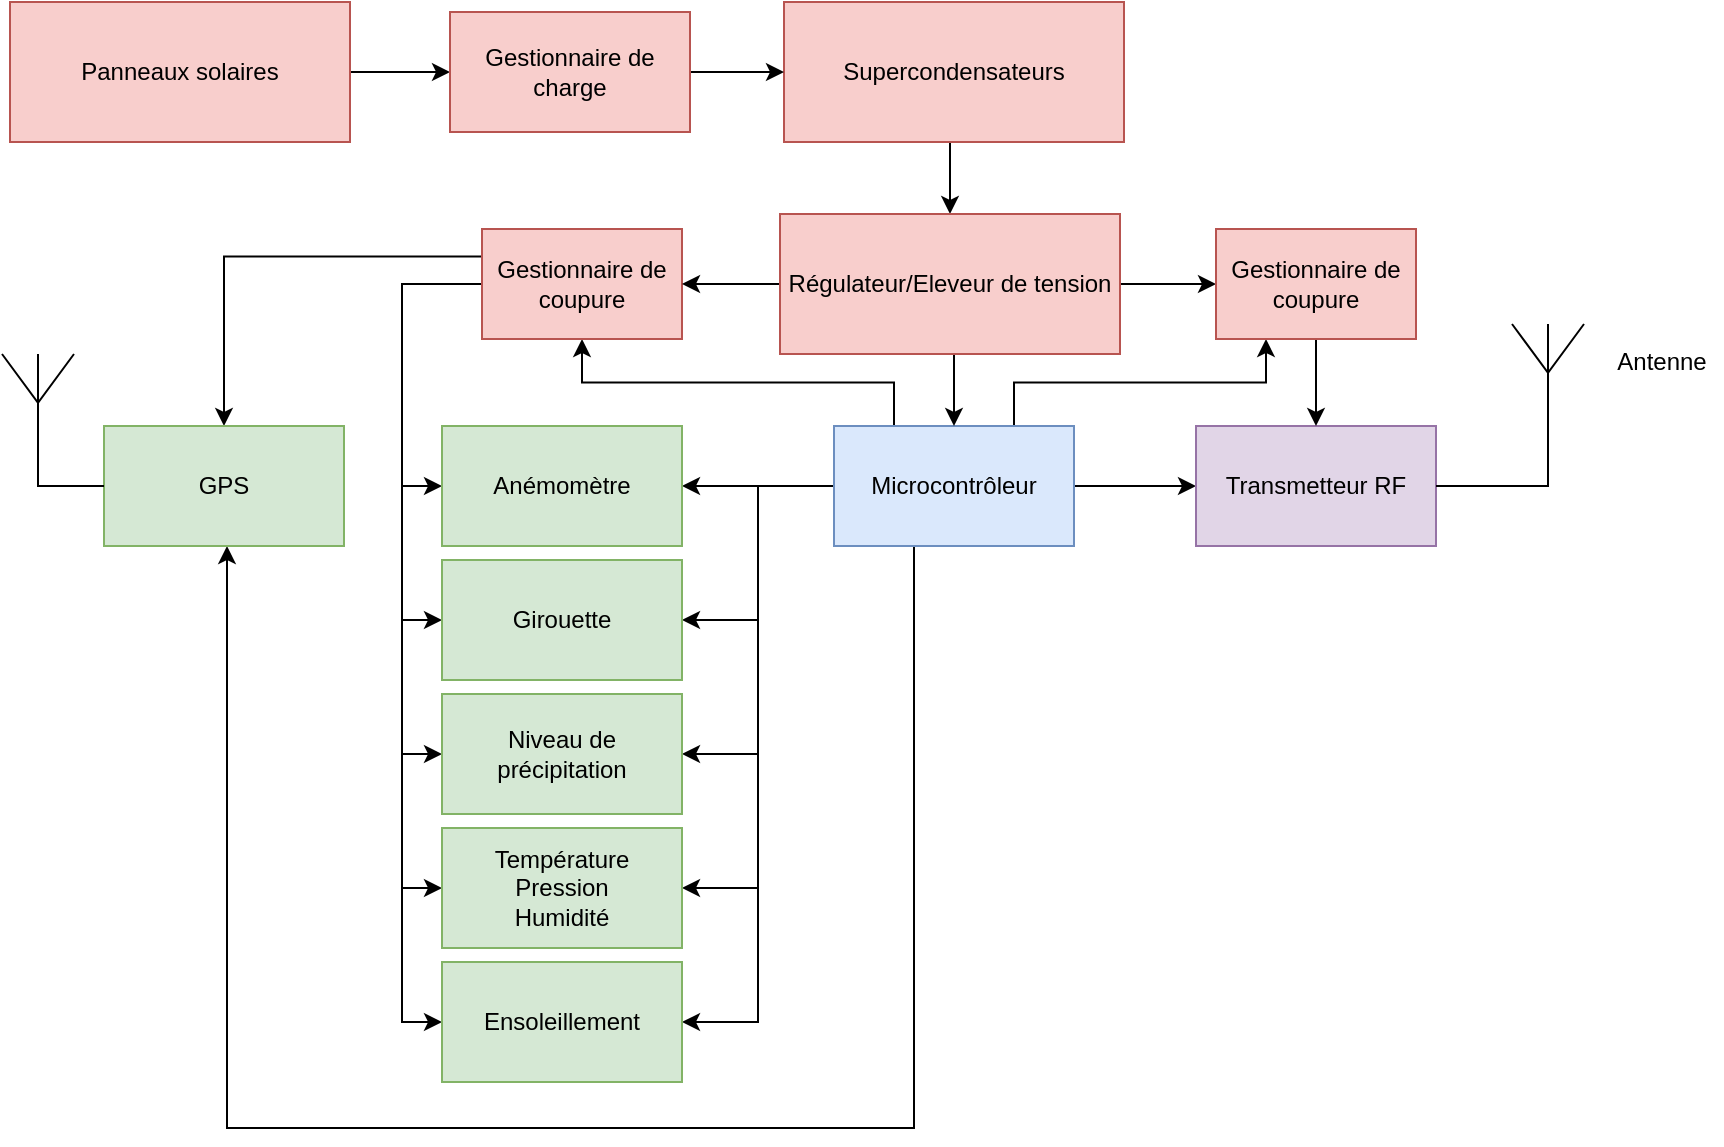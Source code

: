 <mxfile version="22.0.2" type="device">
  <diagram name="Page-1" id="cbJ2fNdvModP0ex7HLyP">
    <mxGraphModel dx="1147" dy="646" grid="0" gridSize="10" guides="1" tooltips="1" connect="1" arrows="1" fold="1" page="0" pageScale="1" pageWidth="827" pageHeight="1169" math="0" shadow="0">
      <root>
        <mxCell id="0" />
        <mxCell id="1" parent="0" />
        <mxCell id="bFCrCETWUjL7golGVsLb-30" style="edgeStyle=orthogonalEdgeStyle;rounded=0;orthogonalLoop=1;jettySize=auto;html=1;exitX=0.5;exitY=1;exitDx=0;exitDy=0;entryX=0.5;entryY=0;entryDx=0;entryDy=0;" parent="1" source="bFCrCETWUjL7golGVsLb-1" target="bFCrCETWUjL7golGVsLb-26" edge="1">
          <mxGeometry relative="1" as="geometry" />
        </mxCell>
        <mxCell id="bFCrCETWUjL7golGVsLb-1" value="Supercondensateurs" style="rounded=0;whiteSpace=wrap;html=1;fillColor=#f8cecc;strokeColor=#b85450;" parent="1" vertex="1">
          <mxGeometry x="447" y="70" width="170" height="70" as="geometry" />
        </mxCell>
        <mxCell id="bFCrCETWUjL7golGVsLb-4" style="edgeStyle=orthogonalEdgeStyle;rounded=0;orthogonalLoop=1;jettySize=auto;html=1;exitX=1;exitY=0.5;exitDx=0;exitDy=0;entryX=0;entryY=0.5;entryDx=0;entryDy=0;" parent="1" source="bFCrCETWUjL7golGVsLb-2" target="bFCrCETWUjL7golGVsLb-3" edge="1">
          <mxGeometry relative="1" as="geometry" />
        </mxCell>
        <mxCell id="bFCrCETWUjL7golGVsLb-2" value="Panneaux solaires" style="rounded=0;whiteSpace=wrap;html=1;fillColor=#f8cecc;strokeColor=#b85450;" parent="1" vertex="1">
          <mxGeometry x="60" y="70" width="170" height="70" as="geometry" />
        </mxCell>
        <mxCell id="bFCrCETWUjL7golGVsLb-5" style="edgeStyle=orthogonalEdgeStyle;rounded=0;orthogonalLoop=1;jettySize=auto;html=1;exitX=1;exitY=0.5;exitDx=0;exitDy=0;entryX=0;entryY=0.5;entryDx=0;entryDy=0;" parent="1" source="bFCrCETWUjL7golGVsLb-3" target="bFCrCETWUjL7golGVsLb-1" edge="1">
          <mxGeometry relative="1" as="geometry" />
        </mxCell>
        <mxCell id="bFCrCETWUjL7golGVsLb-3" value="Gestionnaire de charge" style="rounded=0;whiteSpace=wrap;html=1;fillColor=#f8cecc;strokeColor=#b85450;" parent="1" vertex="1">
          <mxGeometry x="280" y="75" width="120" height="60" as="geometry" />
        </mxCell>
        <mxCell id="bFCrCETWUjL7golGVsLb-22" style="edgeStyle=orthogonalEdgeStyle;rounded=0;orthogonalLoop=1;jettySize=auto;html=1;exitX=0;exitY=0.5;exitDx=0;exitDy=0;entryX=1;entryY=0.5;entryDx=0;entryDy=0;" parent="1" source="bFCrCETWUjL7golGVsLb-6" target="bFCrCETWUjL7golGVsLb-10" edge="1">
          <mxGeometry relative="1" as="geometry" />
        </mxCell>
        <mxCell id="bFCrCETWUjL7golGVsLb-23" style="edgeStyle=orthogonalEdgeStyle;rounded=0;orthogonalLoop=1;jettySize=auto;html=1;exitX=0;exitY=0.5;exitDx=0;exitDy=0;entryX=1;entryY=0.5;entryDx=0;entryDy=0;" parent="1" source="bFCrCETWUjL7golGVsLb-6" target="bFCrCETWUjL7golGVsLb-14" edge="1">
          <mxGeometry relative="1" as="geometry" />
        </mxCell>
        <mxCell id="bFCrCETWUjL7golGVsLb-24" style="edgeStyle=orthogonalEdgeStyle;rounded=0;orthogonalLoop=1;jettySize=auto;html=1;exitX=0;exitY=0.5;exitDx=0;exitDy=0;entryX=1;entryY=0.5;entryDx=0;entryDy=0;" parent="1" source="bFCrCETWUjL7golGVsLb-6" target="bFCrCETWUjL7golGVsLb-15" edge="1">
          <mxGeometry relative="1" as="geometry" />
        </mxCell>
        <mxCell id="bFCrCETWUjL7golGVsLb-25" style="edgeStyle=orthogonalEdgeStyle;rounded=0;orthogonalLoop=1;jettySize=auto;html=1;exitX=0;exitY=0.5;exitDx=0;exitDy=0;entryX=1;entryY=0.5;entryDx=0;entryDy=0;" parent="1" source="bFCrCETWUjL7golGVsLb-6" target="bFCrCETWUjL7golGVsLb-16" edge="1">
          <mxGeometry relative="1" as="geometry" />
        </mxCell>
        <mxCell id="bFCrCETWUjL7golGVsLb-28" style="edgeStyle=orthogonalEdgeStyle;rounded=0;orthogonalLoop=1;jettySize=auto;html=1;exitX=0.25;exitY=0;exitDx=0;exitDy=0;entryX=0.5;entryY=1;entryDx=0;entryDy=0;" parent="1" source="bFCrCETWUjL7golGVsLb-6" target="bFCrCETWUjL7golGVsLb-7" edge="1">
          <mxGeometry relative="1" as="geometry" />
        </mxCell>
        <mxCell id="bFCrCETWUjL7golGVsLb-34" style="edgeStyle=orthogonalEdgeStyle;rounded=0;orthogonalLoop=1;jettySize=auto;html=1;exitX=1;exitY=0.5;exitDx=0;exitDy=0;entryX=0;entryY=0.5;entryDx=0;entryDy=0;" parent="1" source="bFCrCETWUjL7golGVsLb-6" target="bFCrCETWUjL7golGVsLb-31" edge="1">
          <mxGeometry relative="1" as="geometry" />
        </mxCell>
        <mxCell id="bFCrCETWUjL7golGVsLb-40" style="edgeStyle=orthogonalEdgeStyle;rounded=0;orthogonalLoop=1;jettySize=auto;html=1;exitX=0;exitY=0.5;exitDx=0;exitDy=0;entryX=1;entryY=0.5;entryDx=0;entryDy=0;" parent="1" source="bFCrCETWUjL7golGVsLb-6" target="bFCrCETWUjL7golGVsLb-38" edge="1">
          <mxGeometry relative="1" as="geometry" />
        </mxCell>
        <mxCell id="mUz5jUtQWRJSZFdWa5__-4" style="edgeStyle=orthogonalEdgeStyle;rounded=0;orthogonalLoop=1;jettySize=auto;html=1;exitX=0.75;exitY=0;exitDx=0;exitDy=0;entryX=0.25;entryY=1;entryDx=0;entryDy=0;" edge="1" parent="1" source="bFCrCETWUjL7golGVsLb-6" target="mUz5jUtQWRJSZFdWa5__-1">
          <mxGeometry relative="1" as="geometry" />
        </mxCell>
        <mxCell id="mUz5jUtQWRJSZFdWa5__-9" style="edgeStyle=orthogonalEdgeStyle;rounded=0;orthogonalLoop=1;jettySize=auto;html=1;exitX=0.25;exitY=1;exitDx=0;exitDy=0;entryX=0.5;entryY=1;entryDx=0;entryDy=0;" edge="1" parent="1">
          <mxGeometry relative="1" as="geometry">
            <mxPoint x="168.5" y="342" as="targetPoint" />
            <mxPoint x="503.5" y="342" as="sourcePoint" />
            <Array as="points">
              <mxPoint x="512" y="342" />
              <mxPoint x="512" y="633" />
              <mxPoint x="169" y="633" />
            </Array>
          </mxGeometry>
        </mxCell>
        <mxCell id="bFCrCETWUjL7golGVsLb-6" value="Microcontrôleur" style="rounded=0;whiteSpace=wrap;html=1;fillColor=#dae8fc;strokeColor=#6c8ebf;" parent="1" vertex="1">
          <mxGeometry x="472" y="282" width="120" height="60" as="geometry" />
        </mxCell>
        <mxCell id="bFCrCETWUjL7golGVsLb-13" style="edgeStyle=orthogonalEdgeStyle;rounded=0;orthogonalLoop=1;jettySize=auto;html=1;exitX=0;exitY=0.5;exitDx=0;exitDy=0;entryX=0;entryY=0.5;entryDx=0;entryDy=0;" parent="1" source="bFCrCETWUjL7golGVsLb-7" target="bFCrCETWUjL7golGVsLb-10" edge="1">
          <mxGeometry relative="1" as="geometry" />
        </mxCell>
        <mxCell id="bFCrCETWUjL7golGVsLb-17" style="edgeStyle=orthogonalEdgeStyle;rounded=0;orthogonalLoop=1;jettySize=auto;html=1;exitX=0;exitY=0.5;exitDx=0;exitDy=0;entryX=0;entryY=0.5;entryDx=0;entryDy=0;" parent="1" source="bFCrCETWUjL7golGVsLb-7" target="bFCrCETWUjL7golGVsLb-14" edge="1">
          <mxGeometry relative="1" as="geometry" />
        </mxCell>
        <mxCell id="bFCrCETWUjL7golGVsLb-18" style="edgeStyle=orthogonalEdgeStyle;rounded=0;orthogonalLoop=1;jettySize=auto;html=1;exitX=0;exitY=0.5;exitDx=0;exitDy=0;entryX=0;entryY=0.5;entryDx=0;entryDy=0;" parent="1" source="bFCrCETWUjL7golGVsLb-7" target="bFCrCETWUjL7golGVsLb-15" edge="1">
          <mxGeometry relative="1" as="geometry" />
        </mxCell>
        <mxCell id="bFCrCETWUjL7golGVsLb-19" style="edgeStyle=orthogonalEdgeStyle;rounded=0;orthogonalLoop=1;jettySize=auto;html=1;exitX=0;exitY=0.5;exitDx=0;exitDy=0;entryX=0;entryY=0.5;entryDx=0;entryDy=0;" parent="1" source="bFCrCETWUjL7golGVsLb-7" target="bFCrCETWUjL7golGVsLb-16" edge="1">
          <mxGeometry relative="1" as="geometry" />
        </mxCell>
        <mxCell id="bFCrCETWUjL7golGVsLb-39" style="edgeStyle=orthogonalEdgeStyle;rounded=0;orthogonalLoop=1;jettySize=auto;html=1;exitX=0;exitY=0.5;exitDx=0;exitDy=0;entryX=0;entryY=0.5;entryDx=0;entryDy=0;" parent="1" source="bFCrCETWUjL7golGVsLb-7" target="bFCrCETWUjL7golGVsLb-38" edge="1">
          <mxGeometry relative="1" as="geometry" />
        </mxCell>
        <mxCell id="mUz5jUtQWRJSZFdWa5__-6" style="edgeStyle=orthogonalEdgeStyle;rounded=0;orthogonalLoop=1;jettySize=auto;html=1;exitX=0;exitY=0.25;exitDx=0;exitDy=0;" edge="1" parent="1" source="bFCrCETWUjL7golGVsLb-7" target="mUz5jUtQWRJSZFdWa5__-5">
          <mxGeometry relative="1" as="geometry" />
        </mxCell>
        <mxCell id="bFCrCETWUjL7golGVsLb-7" value="Gestionnaire de coupure" style="rounded=0;whiteSpace=wrap;html=1;fillColor=#f8cecc;strokeColor=#b85450;" parent="1" vertex="1">
          <mxGeometry x="296" y="183.5" width="100" height="55" as="geometry" />
        </mxCell>
        <mxCell id="bFCrCETWUjL7golGVsLb-10" value="Anémomètre" style="rounded=0;whiteSpace=wrap;html=1;fillColor=#d5e8d4;strokeColor=#82b366;" parent="1" vertex="1">
          <mxGeometry x="276" y="282" width="120" height="60" as="geometry" />
        </mxCell>
        <mxCell id="bFCrCETWUjL7golGVsLb-14" value="Girouette" style="rounded=0;whiteSpace=wrap;html=1;fillColor=#d5e8d4;strokeColor=#82b366;" parent="1" vertex="1">
          <mxGeometry x="276" y="349" width="120" height="60" as="geometry" />
        </mxCell>
        <mxCell id="bFCrCETWUjL7golGVsLb-15" value="Niveau de précipitation" style="rounded=0;whiteSpace=wrap;html=1;fillColor=#d5e8d4;strokeColor=#82b366;" parent="1" vertex="1">
          <mxGeometry x="276" y="416" width="120" height="60" as="geometry" />
        </mxCell>
        <mxCell id="bFCrCETWUjL7golGVsLb-16" value="Température&lt;br&gt;Pression&lt;br&gt;Humidité" style="rounded=0;whiteSpace=wrap;html=1;fillColor=#d5e8d4;strokeColor=#82b366;" parent="1" vertex="1">
          <mxGeometry x="276" y="483" width="120" height="60" as="geometry" />
        </mxCell>
        <mxCell id="bFCrCETWUjL7golGVsLb-27" style="edgeStyle=orthogonalEdgeStyle;rounded=0;orthogonalLoop=1;jettySize=auto;html=1;exitX=0;exitY=0.5;exitDx=0;exitDy=0;" parent="1" source="bFCrCETWUjL7golGVsLb-26" target="bFCrCETWUjL7golGVsLb-7" edge="1">
          <mxGeometry relative="1" as="geometry" />
        </mxCell>
        <mxCell id="bFCrCETWUjL7golGVsLb-29" style="edgeStyle=orthogonalEdgeStyle;rounded=0;orthogonalLoop=1;jettySize=auto;html=1;exitX=0.5;exitY=1;exitDx=0;exitDy=0;entryX=0.5;entryY=0;entryDx=0;entryDy=0;" parent="1" source="bFCrCETWUjL7golGVsLb-26" target="bFCrCETWUjL7golGVsLb-6" edge="1">
          <mxGeometry relative="1" as="geometry" />
        </mxCell>
        <mxCell id="mUz5jUtQWRJSZFdWa5__-2" style="edgeStyle=orthogonalEdgeStyle;rounded=0;orthogonalLoop=1;jettySize=auto;html=1;exitX=1;exitY=0.5;exitDx=0;exitDy=0;entryX=0;entryY=0.5;entryDx=0;entryDy=0;" edge="1" parent="1" source="bFCrCETWUjL7golGVsLb-26" target="mUz5jUtQWRJSZFdWa5__-1">
          <mxGeometry relative="1" as="geometry" />
        </mxCell>
        <mxCell id="bFCrCETWUjL7golGVsLb-26" value="Régulateur/Eleveur de tension" style="rounded=0;whiteSpace=wrap;html=1;fillColor=#f8cecc;strokeColor=#b85450;" parent="1" vertex="1">
          <mxGeometry x="445" y="176" width="170" height="70" as="geometry" />
        </mxCell>
        <mxCell id="bFCrCETWUjL7golGVsLb-31" value="Transmetteur RF" style="rounded=0;whiteSpace=wrap;html=1;fillColor=#e1d5e7;strokeColor=#9673a6;" parent="1" vertex="1">
          <mxGeometry x="653" y="282" width="120" height="60" as="geometry" />
        </mxCell>
        <mxCell id="bFCrCETWUjL7golGVsLb-35" value="" style="verticalLabelPosition=bottom;shadow=0;dashed=0;align=center;html=1;verticalAlign=top;shape=mxgraph.electrical.radio.aerial_-_antenna_1;" parent="1" vertex="1">
          <mxGeometry x="811" y="231" width="36" height="61" as="geometry" />
        </mxCell>
        <mxCell id="bFCrCETWUjL7golGVsLb-36" style="edgeStyle=orthogonalEdgeStyle;rounded=0;orthogonalLoop=1;jettySize=auto;html=1;exitX=1;exitY=0.5;exitDx=0;exitDy=0;entryX=0.5;entryY=1;entryDx=0;entryDy=0;entryPerimeter=0;endArrow=none;endFill=0;" parent="1" source="bFCrCETWUjL7golGVsLb-31" target="bFCrCETWUjL7golGVsLb-35" edge="1">
          <mxGeometry relative="1" as="geometry" />
        </mxCell>
        <mxCell id="bFCrCETWUjL7golGVsLb-37" value="Antenne" style="text;html=1;strokeColor=none;fillColor=none;align=center;verticalAlign=middle;whiteSpace=wrap;rounded=0;" parent="1" vertex="1">
          <mxGeometry x="856" y="235" width="60" height="30" as="geometry" />
        </mxCell>
        <mxCell id="bFCrCETWUjL7golGVsLb-38" value="Ensoleillement" style="rounded=0;whiteSpace=wrap;html=1;fillColor=#d5e8d4;strokeColor=#82b366;" parent="1" vertex="1">
          <mxGeometry x="276" y="550" width="120" height="60" as="geometry" />
        </mxCell>
        <mxCell id="mUz5jUtQWRJSZFdWa5__-3" style="edgeStyle=orthogonalEdgeStyle;rounded=0;orthogonalLoop=1;jettySize=auto;html=1;exitX=0.5;exitY=1;exitDx=0;exitDy=0;" edge="1" parent="1" source="mUz5jUtQWRJSZFdWa5__-1" target="bFCrCETWUjL7golGVsLb-31">
          <mxGeometry relative="1" as="geometry" />
        </mxCell>
        <mxCell id="mUz5jUtQWRJSZFdWa5__-1" value="Gestionnaire de coupure" style="rounded=0;whiteSpace=wrap;html=1;fillColor=#f8cecc;strokeColor=#b85450;" vertex="1" parent="1">
          <mxGeometry x="663" y="183.5" width="100" height="55" as="geometry" />
        </mxCell>
        <mxCell id="mUz5jUtQWRJSZFdWa5__-5" value="GPS" style="rounded=0;whiteSpace=wrap;html=1;fillColor=#d5e8d4;strokeColor=#82b366;" vertex="1" parent="1">
          <mxGeometry x="107" y="282" width="120" height="60" as="geometry" />
        </mxCell>
        <mxCell id="mUz5jUtQWRJSZFdWa5__-11" style="edgeStyle=orthogonalEdgeStyle;rounded=0;orthogonalLoop=1;jettySize=auto;html=1;exitX=0.5;exitY=1;exitDx=0;exitDy=0;exitPerimeter=0;entryX=0;entryY=0.5;entryDx=0;entryDy=0;endArrow=none;endFill=0;" edge="1" parent="1" source="mUz5jUtQWRJSZFdWa5__-10" target="mUz5jUtQWRJSZFdWa5__-5">
          <mxGeometry relative="1" as="geometry">
            <Array as="points">
              <mxPoint x="74" y="312" />
            </Array>
          </mxGeometry>
        </mxCell>
        <mxCell id="mUz5jUtQWRJSZFdWa5__-10" value="" style="verticalLabelPosition=bottom;shadow=0;dashed=0;align=center;html=1;verticalAlign=top;shape=mxgraph.electrical.radio.aerial_-_antenna_1;" vertex="1" parent="1">
          <mxGeometry x="56" y="246" width="36" height="61" as="geometry" />
        </mxCell>
      </root>
    </mxGraphModel>
  </diagram>
</mxfile>
